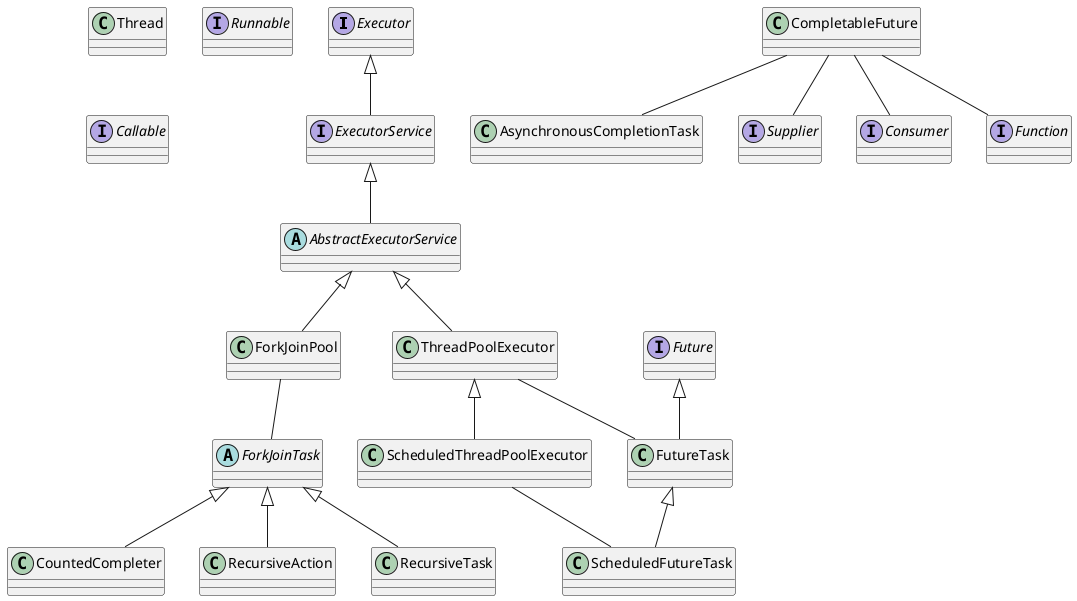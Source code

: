 @startuml
'https://plantuml.com/class-diagram


interface Executor
interface ExecutorService
abstract class AbstractExecutorService
class ForkJoinPool
class ThreadPoolExecutor
class ScheduledThreadPoolExecutor
class Thread
interface Runnable
interface Callable
interface Future
class FutureTask
abstract class ForkJoinTask
class ScheduledFutureTask
class CountedCompleter
class RecursiveAction
class RecursiveTask
class CompletableFuture
class AsynchronousCompletionTask
interface Supplier
interface Consumer
interface Function

Executor <|-- ExecutorService

ExecutorService <|-- AbstractExecutorService

AbstractExecutorService <|-- ForkJoinPool

AbstractExecutorService <|-- ThreadPoolExecutor

ThreadPoolExecutor <|-- ScheduledThreadPoolExecutor

Future <|-- FutureTask

FutureTask <|-- ScheduledFutureTask

ForkJoinTask <|-- CountedCompleter

ForkJoinTask <|-- RecursiveAction

ForkJoinTask <|-- RecursiveTask

ThreadPoolExecutor -- FutureTask

ScheduledThreadPoolExecutor -- ScheduledFutureTask


ForkJoinPool -- ForkJoinTask

CompletableFuture -- AsynchronousCompletionTask
CompletableFuture -- Supplier
CompletableFuture -- Consumer
CompletableFuture -- Function

@enduml